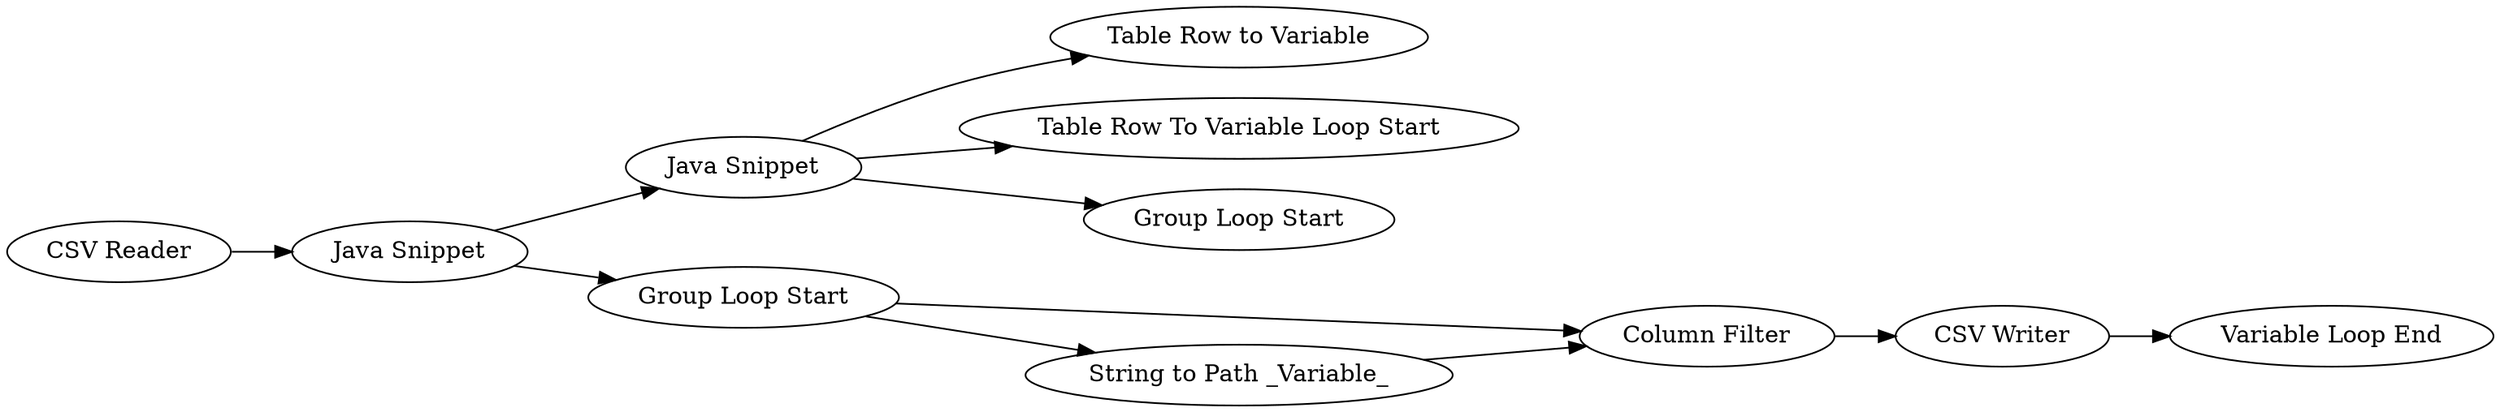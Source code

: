 digraph {
	"1945533959544043969_9" [label="Java Snippet"]
	"1945533959544043969_6" [label="Variable Loop End"]
	"1945533959544043969_4" [label="Column Filter"]
	"1945533959544043969_1" [label="CSV Reader"]
	"1945533959544043969_8" [label="String to Path _Variable_"]
	"1945533959544043969_5" [label="CSV Writer"]
	"1945533959544043969_3" [label="Group Loop Start"]
	"1945533959544043969_12" [label="Table Row to Variable"]
	"1945533959544043969_11" [label="Table Row To Variable Loop Start"]
	"1945533959544043969_10" [label="Group Loop Start"]
	"1945533959544043969_2" [label="Java Snippet"]
	"1945533959544043969_4" -> "1945533959544043969_5"
	"1945533959544043969_3" -> "1945533959544043969_8"
	"1945533959544043969_9" -> "1945533959544043969_12"
	"1945533959544043969_3" -> "1945533959544043969_4"
	"1945533959544043969_2" -> "1945533959544043969_9"
	"1945533959544043969_9" -> "1945533959544043969_11"
	"1945533959544043969_2" -> "1945533959544043969_3"
	"1945533959544043969_8" -> "1945533959544043969_4"
	"1945533959544043969_1" -> "1945533959544043969_2"
	"1945533959544043969_9" -> "1945533959544043969_10"
	"1945533959544043969_5" -> "1945533959544043969_6"
	rankdir=LR
}
